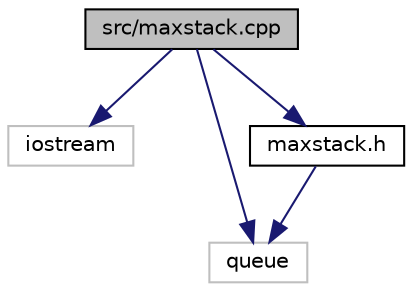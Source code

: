 digraph "src/maxstack.cpp"
{
 // LATEX_PDF_SIZE
  edge [fontname="Helvetica",fontsize="10",labelfontname="Helvetica",labelfontsize="10"];
  node [fontname="Helvetica",fontsize="10",shape=record];
  Node1 [label="src/maxstack.cpp",height=0.2,width=0.4,color="black", fillcolor="grey75", style="filled", fontcolor="black",tooltip="Archivo de implementación del TDA MaxStack."];
  Node1 -> Node2 [color="midnightblue",fontsize="10",style="solid",fontname="Helvetica"];
  Node2 [label="iostream",height=0.2,width=0.4,color="grey75", fillcolor="white", style="filled",tooltip=" "];
  Node1 -> Node3 [color="midnightblue",fontsize="10",style="solid",fontname="Helvetica"];
  Node3 [label="queue",height=0.2,width=0.4,color="grey75", fillcolor="white", style="filled",tooltip=" "];
  Node1 -> Node4 [color="midnightblue",fontsize="10",style="solid",fontname="Helvetica"];
  Node4 [label="maxstack.h",height=0.2,width=0.4,color="black", fillcolor="white", style="filled",URL="$maxstack_8h.html",tooltip="Archivo de especificación del TDA MaxStack."];
  Node4 -> Node3 [color="midnightblue",fontsize="10",style="solid",fontname="Helvetica"];
}
